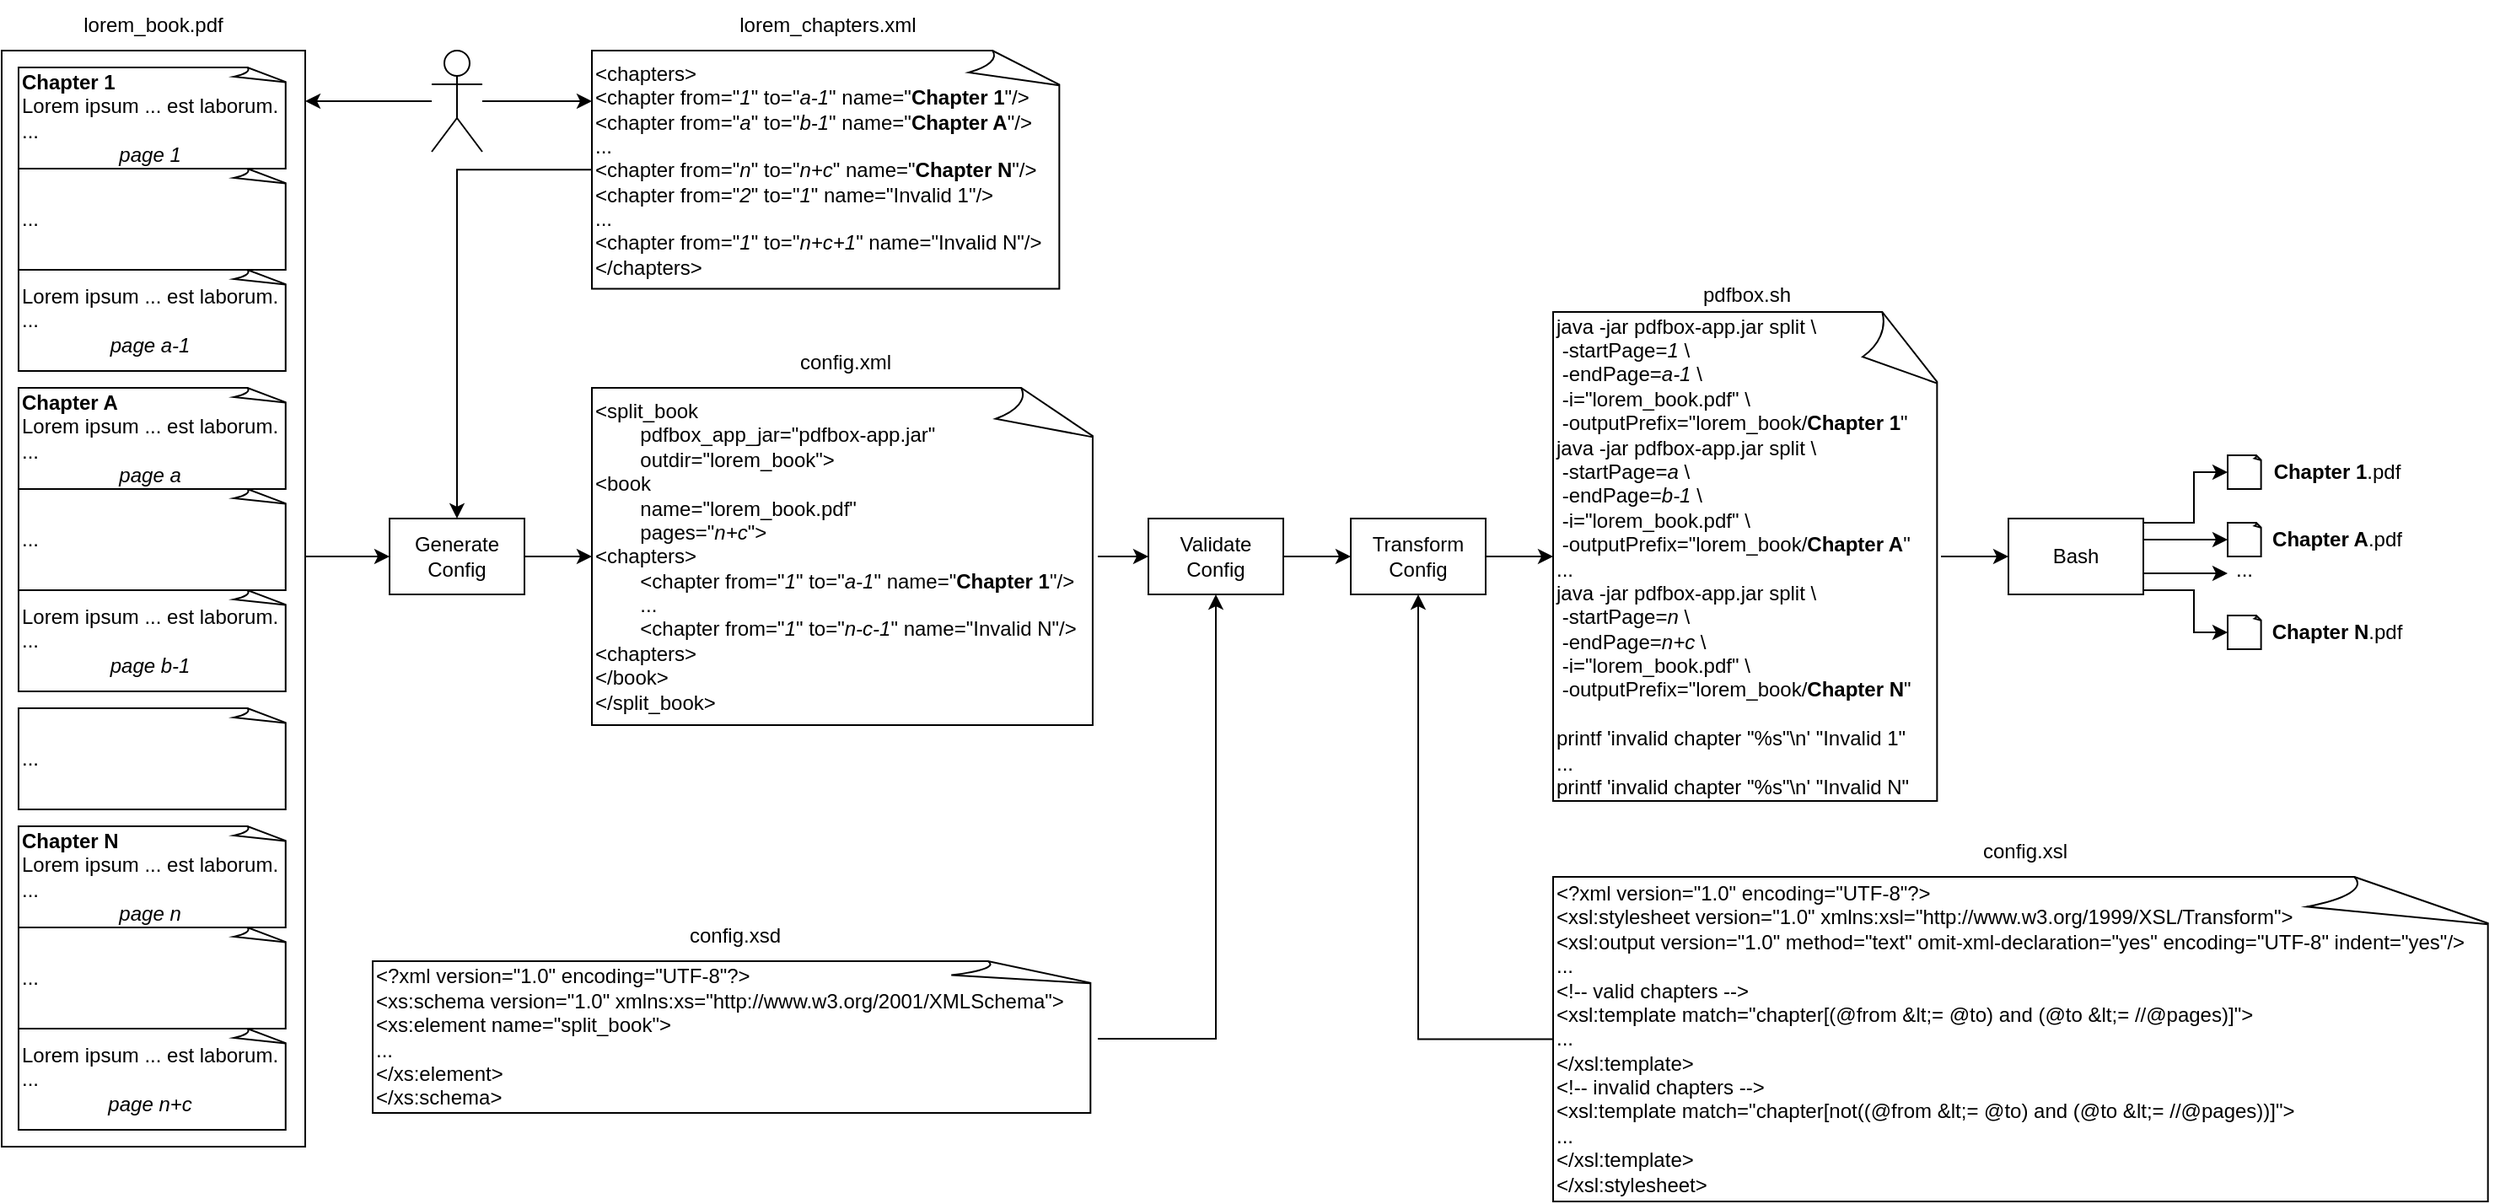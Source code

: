 <mxfile version="24.7.8">
  <diagram name="Page-1" id="rawNqEpxkgrcQMidTsr-">
    <mxGraphModel dx="1780" dy="757" grid="1" gridSize="10" guides="1" tooltips="1" connect="1" arrows="1" fold="1" page="1" pageScale="1" pageWidth="850" pageHeight="1100" math="0" shadow="0">
      <root>
        <mxCell id="0" />
        <mxCell id="1" parent="0" />
        <mxCell id="RaQzKQLoFWfrY98R3tKw-24" style="edgeStyle=orthogonalEdgeStyle;rounded=0;orthogonalLoop=1;jettySize=auto;html=1;" parent="1" source="RaQzKQLoFWfrY98R3tKw-19" target="RaQzKQLoFWfrY98R3tKw-6" edge="1">
          <mxGeometry relative="1" as="geometry">
            <Array as="points">
              <mxPoint x="890" y="860" />
              <mxPoint x="890" y="860" />
            </Array>
          </mxGeometry>
        </mxCell>
        <mxCell id="RaQzKQLoFWfrY98R3tKw-19" value="" style="rounded=0;whiteSpace=wrap;html=1;" parent="1" vertex="1">
          <mxGeometry x="680" y="560" width="180" height="650" as="geometry" />
        </mxCell>
        <mxCell id="RaQzKQLoFWfrY98R3tKw-7" style="edgeStyle=orthogonalEdgeStyle;rounded=0;orthogonalLoop=1;jettySize=auto;html=1;" parent="1" source="RaQzKQLoFWfrY98R3tKw-1" target="RaQzKQLoFWfrY98R3tKw-6" edge="1">
          <mxGeometry relative="1" as="geometry" />
        </mxCell>
        <mxCell id="RaQzKQLoFWfrY98R3tKw-1" value="&lt;div&gt;&lt;span style=&quot;background-color: initial;&quot;&gt;&amp;lt;chapters&amp;gt;&lt;/span&gt;&lt;br&gt;&lt;/div&gt;&lt;div&gt;&amp;lt;chapter&amp;nbsp;from=&quot;&lt;i&gt;1&lt;/i&gt;&quot; to=&quot;&lt;i&gt;a-1&lt;/i&gt;&quot; name=&quot;&lt;b&gt;Chapter 1&lt;/b&gt;&quot;/&amp;gt;&lt;/div&gt;&lt;div&gt;&amp;lt;chapter&amp;nbsp;from=&quot;&lt;i&gt;a&lt;/i&gt;&quot; to=&quot;&lt;i&gt;b-1&lt;/i&gt;&quot; name=&quot;&lt;b&gt;Chapter A&lt;/b&gt;&quot;/&amp;gt;&lt;br&gt;&lt;/div&gt;&lt;div&gt;...&lt;/div&gt;&lt;div&gt;&lt;div style=&quot;&quot;&gt;&amp;lt;chapter&amp;nbsp;from=&quot;&lt;i&gt;n&lt;/i&gt;&quot; to=&quot;&lt;i&gt;n+c&lt;/i&gt;&quot; name=&quot;&lt;b&gt;Chapter N&lt;/b&gt;&quot;/&amp;gt;&lt;br&gt;&lt;/div&gt;&lt;div style=&quot;&quot;&gt;&amp;lt;chapter from=&quot;&lt;i&gt;2&lt;/i&gt;&quot; to=&quot;&lt;i&gt;1&lt;/i&gt;&quot; name=&quot;Invalid 1&quot;/&amp;gt;&lt;/div&gt;&lt;div style=&quot;&quot;&gt;...&lt;/div&gt;&lt;div style=&quot;&quot;&gt;&amp;lt;chapter from=&quot;&lt;i&gt;1&lt;/i&gt;&lt;span style=&quot;background-color: initial;&quot;&gt;&quot; to=&quot;&lt;i&gt;n+c+1&lt;/i&gt;&quot; name=&quot;Invalid N&quot;/&amp;gt;&lt;/span&gt;&lt;/div&gt;&lt;div&gt;&amp;lt;/chapters&amp;gt;&lt;/div&gt;&lt;/div&gt;" style="whiteSpace=wrap;html=1;shape=mxgraph.basic.document;align=left;" parent="1" vertex="1">
          <mxGeometry x="1030" y="560" width="280" height="141.25" as="geometry" />
        </mxCell>
        <mxCell id="RaQzKQLoFWfrY98R3tKw-3" value="lorem_chapters.xml" style="text;html=1;align=center;verticalAlign=middle;whiteSpace=wrap;rounded=0;" parent="1" vertex="1">
          <mxGeometry x="1110" y="530" width="120" height="30" as="geometry" />
        </mxCell>
        <mxCell id="RaQzKQLoFWfrY98R3tKw-4" value="config.xsd" style="text;html=1;align=center;verticalAlign=middle;whiteSpace=wrap;rounded=0;" parent="1" vertex="1">
          <mxGeometry x="1085" y="1070" width="60" height="30" as="geometry" />
        </mxCell>
        <mxCell id="cFup7igu47bNmvboyF8J-1" style="edgeStyle=orthogonalEdgeStyle;rounded=0;orthogonalLoop=1;jettySize=auto;html=1;" parent="1" source="RaQzKQLoFWfrY98R3tKw-5" target="KUt1QLAePeTve7BtFT7r-1" edge="1">
          <mxGeometry relative="1" as="geometry">
            <Array as="points">
              <mxPoint x="1400" y="1146" />
            </Array>
          </mxGeometry>
        </mxCell>
        <mxCell id="RaQzKQLoFWfrY98R3tKw-5" value="&lt;div&gt;&amp;lt;?xml version=&quot;1.0&quot; encoding=&quot;UTF-8&quot;?&amp;gt;&lt;/div&gt;&lt;div&gt;&amp;lt;xs:schema version=&quot;1.0&quot; xmlns:xs=&quot;http://www.w3.org/2001/XMLSchema&quot;&amp;gt;&lt;/div&gt;&lt;div&gt;&amp;lt;xs:element name=&quot;split_book&quot;&amp;gt;&lt;/div&gt;&lt;div&gt;...&lt;/div&gt;&lt;div&gt;&amp;lt;/xs:element&amp;gt;&lt;/div&gt;&lt;div&gt;&amp;lt;/xs:schema&amp;gt;&lt;/div&gt;" style="whiteSpace=wrap;html=1;shape=mxgraph.basic.document;align=left;" parent="1" vertex="1">
          <mxGeometry x="900" y="1100" width="430" height="90" as="geometry" />
        </mxCell>
        <mxCell id="RaQzKQLoFWfrY98R3tKw-27" style="edgeStyle=orthogonalEdgeStyle;rounded=0;orthogonalLoop=1;jettySize=auto;html=1;" parent="1" source="RaQzKQLoFWfrY98R3tKw-6" target="RaQzKQLoFWfrY98R3tKw-11" edge="1">
          <mxGeometry relative="1" as="geometry">
            <Array as="points">
              <mxPoint x="950" y="860" />
            </Array>
          </mxGeometry>
        </mxCell>
        <mxCell id="RaQzKQLoFWfrY98R3tKw-6" value="Generate&lt;div&gt;Config&lt;/div&gt;" style="rounded=0;whiteSpace=wrap;html=1;" parent="1" vertex="1">
          <mxGeometry x="910" y="837.5" width="80" height="45" as="geometry" />
        </mxCell>
        <mxCell id="RaQzKQLoFWfrY98R3tKw-8" value="&lt;div style=&quot;&quot;&gt;&lt;b&gt;Chapter 1&lt;/b&gt;&lt;/div&gt;&lt;div style=&quot;&quot;&gt;&lt;span style=&quot;background-color: initial;&quot;&gt;Lorem ipsum ...&amp;nbsp;&lt;/span&gt;&lt;span style=&quot;background-color: initial;&quot;&gt;est laborum.&lt;/span&gt;&lt;/div&gt;&lt;div style=&quot;&quot;&gt;&lt;span style=&quot;background-color: initial;&quot;&gt;...&lt;/span&gt;&lt;/div&gt;&lt;div style=&quot;text-align: center;&quot;&gt;&lt;span style=&quot;background-color: initial;&quot;&gt;&lt;i&gt;page 1&lt;/i&gt;&lt;/span&gt;&lt;/div&gt;" style="whiteSpace=wrap;html=1;shape=mxgraph.basic.document;align=left;container=0;rotation=0;" parent="1" vertex="1">
          <mxGeometry x="690" y="570" width="160" height="60" as="geometry" />
        </mxCell>
        <mxCell id="RaQzKQLoFWfrY98R3tKw-9" value="lorem_book.pdf" style="text;html=1;align=center;verticalAlign=middle;whiteSpace=wrap;rounded=0;container=0;" parent="1" vertex="1">
          <mxGeometry x="725" y="530" width="90" height="30" as="geometry" />
        </mxCell>
        <mxCell id="cFup7igu47bNmvboyF8J-2" style="edgeStyle=orthogonalEdgeStyle;rounded=0;orthogonalLoop=1;jettySize=auto;html=1;" parent="1" source="RaQzKQLoFWfrY98R3tKw-11" target="KUt1QLAePeTve7BtFT7r-1" edge="1">
          <mxGeometry relative="1" as="geometry" />
        </mxCell>
        <mxCell id="RaQzKQLoFWfrY98R3tKw-11" value="&lt;div&gt;&lt;span style=&quot;background-color: initial;&quot;&gt;&lt;div&gt;&amp;lt;split_book&amp;nbsp;&lt;/div&gt;&lt;div&gt;&lt;span style=&quot;background-color: initial;&quot;&gt;&lt;span style=&quot;white-space: pre;&quot;&gt;&#x9;&lt;/span&gt;pdfbox_app_jar=&quot;pdfbox-app.jar&quot;&lt;/span&gt;&lt;/div&gt;&lt;div&gt;&lt;span style=&quot;white-space: normal;&quot;&gt;&lt;span style=&quot;white-space:pre&quot;&gt;&#x9;&lt;/span&gt;outdir=&quot;lorem_book&quot;&amp;gt;&lt;/span&gt;&lt;/div&gt;&lt;div&gt;&amp;lt;book&lt;/div&gt;&lt;div&gt;&lt;span style=&quot;white-space: normal;&quot;&gt;&lt;span style=&quot;white-space:pre&quot;&gt;&#x9;&lt;/span&gt;name=&quot;lorem_book.pdf&quot;&lt;/span&gt;&lt;/div&gt;&lt;div&gt;&lt;span style=&quot;white-space: normal;&quot;&gt;&lt;span style=&quot;white-space:pre&quot;&gt;&#x9;&lt;/span&gt;pages=&quot;&lt;i&gt;n+c&lt;/i&gt;&quot;&amp;gt;&lt;/span&gt;&lt;/div&gt;&lt;div&gt;&amp;lt;chapters&amp;gt;&lt;/div&gt;&lt;div&gt;&lt;span style=&quot;white-space: normal;&quot;&gt;&lt;span style=&quot;white-space:pre&quot;&gt;&#x9;&lt;/span&gt;&amp;lt;chapter from=&quot;&lt;i&gt;1&lt;/i&gt;&quot; to=&quot;&lt;i&gt;a-1&lt;/i&gt;&quot; name=&quot;&lt;b&gt;Chapter 1&lt;/b&gt;&quot;/&amp;gt;&lt;/span&gt;&lt;/div&gt;&lt;div&gt;&lt;span style=&quot;white-space: normal;&quot;&gt;&lt;span style=&quot;white-space: pre;&quot;&gt;&#x9;&lt;/span&gt;...&lt;/span&gt;&lt;/div&gt;&lt;div&gt;&lt;span style=&quot;background-color: initial;&quot;&gt;&lt;span style=&quot;white-space: pre;&quot;&gt;&#x9;&lt;/span&gt;&amp;lt;chapter from=&quot;&lt;/span&gt;&lt;i style=&quot;background-color: initial;&quot;&gt;1&lt;/i&gt;&lt;span style=&quot;background-color: initial;&quot;&gt;&quot; to=&quot;&lt;i&gt;n-c-1&lt;/i&gt;&lt;/span&gt;&lt;span style=&quot;background-color: initial;&quot;&gt;&quot; name=&quot;&lt;/span&gt;&lt;span style=&quot;background-color: initial;&quot;&gt;Invalid N&lt;/span&gt;&lt;span style=&quot;background-color: initial;&quot;&gt;&quot;/&amp;gt;&lt;/span&gt;&lt;/div&gt;&lt;/span&gt;&lt;/div&gt;&lt;div&gt;&lt;span style=&quot;background-color: initial;&quot;&gt;&amp;lt;chapters&amp;gt;&lt;/span&gt;&lt;/div&gt;&lt;div&gt;&lt;span style=&quot;background-color: initial;&quot;&gt;&amp;lt;/book&amp;gt;&lt;/span&gt;&lt;/div&gt;&lt;div&gt;&amp;lt;/split_book&amp;gt;&lt;/div&gt;" style="whiteSpace=wrap;html=1;shape=mxgraph.basic.document;align=left;" parent="1" vertex="1">
          <mxGeometry x="1030" y="760" width="300" height="200" as="geometry" />
        </mxCell>
        <mxCell id="RaQzKQLoFWfrY98R3tKw-13" value="&lt;div style=&quot;&quot;&gt;&lt;b&gt;&lt;span style=&quot;background-color: initial;&quot;&gt;Chapter A&lt;/span&gt;&lt;br&gt;&lt;/b&gt;&lt;/div&gt;&lt;div style=&quot;&quot;&gt;&lt;div&gt;&lt;span style=&quot;background-color: initial;&quot;&gt;Lorem ipsum ...&amp;nbsp;&lt;/span&gt;&lt;span style=&quot;background-color: initial;&quot;&gt;est laborum.&lt;/span&gt;&lt;/div&gt;&lt;div&gt;&lt;span style=&quot;background-color: initial;&quot;&gt;...&lt;/span&gt;&lt;/div&gt;&lt;div style=&quot;text-align: center;&quot;&gt;&lt;span style=&quot;background-color: initial;&quot;&gt;&lt;i&gt;page a&lt;/i&gt;&lt;/span&gt;&lt;/div&gt;&lt;/div&gt;" style="whiteSpace=wrap;html=1;shape=mxgraph.basic.document;align=left;container=0;rotation=0;" parent="1" vertex="1">
          <mxGeometry x="690" y="760" width="160" height="60" as="geometry" />
        </mxCell>
        <mxCell id="RaQzKQLoFWfrY98R3tKw-15" value="&lt;div style=&quot;&quot;&gt;&lt;span style=&quot;background-color: initial;&quot;&gt;Lorem ipsum ...&amp;nbsp;&lt;/span&gt;&lt;span style=&quot;background-color: initial;&quot;&gt;est laborum.&lt;/span&gt;&lt;br&gt;&lt;/div&gt;&lt;div style=&quot;&quot;&gt;&lt;span style=&quot;background-color: initial;&quot;&gt;...&lt;/span&gt;&lt;/div&gt;&lt;div style=&quot;text-align: center;&quot;&gt;&lt;i&gt;page a-1&lt;/i&gt;&lt;/div&gt;" style="whiteSpace=wrap;html=1;shape=mxgraph.basic.document;align=left;container=0;rotation=0;" parent="1" vertex="1">
          <mxGeometry x="690" y="690" width="160" height="60" as="geometry" />
        </mxCell>
        <mxCell id="RaQzKQLoFWfrY98R3tKw-16" value="&lt;div style=&quot;&quot;&gt;&lt;span style=&quot;background-color: initial;&quot;&gt;Lorem ipsum ...&amp;nbsp;&lt;/span&gt;&lt;span style=&quot;background-color: initial;&quot;&gt;est laborum.&lt;/span&gt;&lt;br&gt;&lt;/div&gt;&lt;div style=&quot;&quot;&gt;&lt;div&gt;...&lt;/div&gt;&lt;div style=&quot;text-align: center;&quot;&gt;&lt;i&gt;&lt;span style=&quot;background-color: initial;&quot;&gt;page b&lt;/span&gt;-1&lt;/i&gt;&lt;/div&gt;&lt;/div&gt;" style="whiteSpace=wrap;html=1;shape=mxgraph.basic.document;align=left;container=0;rotation=0;" parent="1" vertex="1">
          <mxGeometry x="690" y="880" width="160" height="60" as="geometry" />
        </mxCell>
        <mxCell id="RaQzKQLoFWfrY98R3tKw-17" value="&lt;div style=&quot;&quot;&gt;&lt;b&gt;&lt;span style=&quot;background-color: initial;&quot;&gt;Chapter N&lt;/span&gt;&lt;br&gt;&lt;/b&gt;&lt;/div&gt;&lt;div style=&quot;&quot;&gt;&lt;div&gt;&lt;span style=&quot;background-color: initial;&quot;&gt;Lorem ipsum ...&amp;nbsp;&lt;/span&gt;&lt;span style=&quot;background-color: initial;&quot;&gt;est laborum.&lt;/span&gt;&lt;/div&gt;&lt;div&gt;&lt;span style=&quot;background-color: initial;&quot;&gt;...&lt;/span&gt;&lt;/div&gt;&lt;div style=&quot;text-align: center;&quot;&gt;&lt;span style=&quot;background-color: initial;&quot;&gt;&lt;i&gt;page n&lt;/i&gt;&lt;/span&gt;&lt;/div&gt;&lt;/div&gt;" style="whiteSpace=wrap;html=1;shape=mxgraph.basic.document;align=left;container=0;rotation=0;" parent="1" vertex="1">
          <mxGeometry x="690" y="1020" width="160" height="60" as="geometry" />
        </mxCell>
        <mxCell id="RaQzKQLoFWfrY98R3tKw-18" value="&lt;div style=&quot;&quot;&gt;&lt;span style=&quot;background-color: initial;&quot;&gt;Lorem ipsum ...&amp;nbsp;&lt;/span&gt;&lt;span style=&quot;background-color: initial;&quot;&gt;est laborum.&lt;/span&gt;&lt;br&gt;&lt;/div&gt;&lt;div style=&quot;&quot;&gt;&lt;div&gt;...&lt;/div&gt;&lt;div style=&quot;text-align: center;&quot;&gt;&lt;span style=&quot;background-color: initial;&quot;&gt;&lt;i&gt;page n+c&lt;/i&gt;&lt;/span&gt;&lt;/div&gt;&lt;/div&gt;" style="whiteSpace=wrap;html=1;shape=mxgraph.basic.document;align=left;container=0;rotation=0;" parent="1" vertex="1">
          <mxGeometry x="690" y="1140" width="160" height="60" as="geometry" />
        </mxCell>
        <mxCell id="RaQzKQLoFWfrY98R3tKw-20" value="&lt;div style=&quot;&quot;&gt;...&lt;/div&gt;" style="whiteSpace=wrap;html=1;shape=mxgraph.basic.document;align=left;container=0;rotation=0;" parent="1" vertex="1">
          <mxGeometry x="690" y="820" width="160" height="60" as="geometry" />
        </mxCell>
        <mxCell id="RaQzKQLoFWfrY98R3tKw-21" value="&lt;div style=&quot;&quot;&gt;...&lt;/div&gt;" style="whiteSpace=wrap;html=1;shape=mxgraph.basic.document;align=left;container=0;rotation=0;" parent="1" vertex="1">
          <mxGeometry x="690" y="1080" width="160" height="60" as="geometry" />
        </mxCell>
        <mxCell id="RaQzKQLoFWfrY98R3tKw-22" value="&lt;div style=&quot;&quot;&gt;...&lt;/div&gt;" style="whiteSpace=wrap;html=1;shape=mxgraph.basic.document;align=left;container=0;rotation=0;" parent="1" vertex="1">
          <mxGeometry x="690" y="630" width="160" height="60" as="geometry" />
        </mxCell>
        <mxCell id="RaQzKQLoFWfrY98R3tKw-23" value="&lt;div style=&quot;&quot;&gt;...&lt;/div&gt;" style="whiteSpace=wrap;html=1;shape=mxgraph.basic.document;align=left;container=0;rotation=0;" parent="1" vertex="1">
          <mxGeometry x="690" y="950" width="160" height="60" as="geometry" />
        </mxCell>
        <mxCell id="RaQzKQLoFWfrY98R3tKw-25" value="config.xml" style="text;html=1;align=center;verticalAlign=middle;whiteSpace=wrap;rounded=0;" parent="1" vertex="1">
          <mxGeometry x="1147.5" y="730" width="65" height="30" as="geometry" />
        </mxCell>
        <mxCell id="RaQzKQLoFWfrY98R3tKw-29" style="edgeStyle=orthogonalEdgeStyle;rounded=0;orthogonalLoop=1;jettySize=auto;html=1;" parent="1" source="RaQzKQLoFWfrY98R3tKw-28" target="RaQzKQLoFWfrY98R3tKw-1" edge="1">
          <mxGeometry relative="1" as="geometry">
            <Array as="points">
              <mxPoint x="1050" y="590" />
              <mxPoint x="1050" y="590" />
            </Array>
          </mxGeometry>
        </mxCell>
        <mxCell id="RaQzKQLoFWfrY98R3tKw-30" style="edgeStyle=orthogonalEdgeStyle;rounded=0;orthogonalLoop=1;jettySize=auto;html=1;" parent="1" source="RaQzKQLoFWfrY98R3tKw-28" target="RaQzKQLoFWfrY98R3tKw-19" edge="1">
          <mxGeometry relative="1" as="geometry">
            <Array as="points">
              <mxPoint x="960" y="600" />
              <mxPoint x="960" y="600" />
            </Array>
          </mxGeometry>
        </mxCell>
        <mxCell id="RaQzKQLoFWfrY98R3tKw-28" value="" style="shape=umlActor;verticalLabelPosition=bottom;verticalAlign=top;html=1;outlineConnect=0;" parent="1" vertex="1">
          <mxGeometry x="935" y="560" width="30" height="60" as="geometry" />
        </mxCell>
        <mxCell id="cFup7igu47bNmvboyF8J-3" style="edgeStyle=orthogonalEdgeStyle;rounded=0;orthogonalLoop=1;jettySize=auto;html=1;" parent="1" source="KUt1QLAePeTve7BtFT7r-1" target="KUt1QLAePeTve7BtFT7r-6" edge="1">
          <mxGeometry relative="1" as="geometry" />
        </mxCell>
        <mxCell id="KUt1QLAePeTve7BtFT7r-1" value="Validate&lt;div&gt;Config&lt;/div&gt;" style="rounded=0;whiteSpace=wrap;html=1;" parent="1" vertex="1">
          <mxGeometry x="1360" y="837.5" width="80" height="45" as="geometry" />
        </mxCell>
        <mxCell id="cFup7igu47bNmvboyF8J-4" style="edgeStyle=orthogonalEdgeStyle;rounded=0;orthogonalLoop=1;jettySize=auto;html=1;" parent="1" source="KUt1QLAePeTve7BtFT7r-6" target="KUt1QLAePeTve7BtFT7r-21" edge="1">
          <mxGeometry relative="1" as="geometry" />
        </mxCell>
        <mxCell id="KUt1QLAePeTve7BtFT7r-6" value="Transform&lt;div&gt;Config&lt;/div&gt;" style="rounded=0;whiteSpace=wrap;html=1;" parent="1" vertex="1">
          <mxGeometry x="1480" y="837.5" width="80" height="45" as="geometry" />
        </mxCell>
        <mxCell id="cFup7igu47bNmvboyF8J-5" style="edgeStyle=orthogonalEdgeStyle;rounded=0;orthogonalLoop=1;jettySize=auto;html=1;" parent="1" source="KUt1QLAePeTve7BtFT7r-8" target="KUt1QLAePeTve7BtFT7r-6" edge="1">
          <mxGeometry relative="1" as="geometry">
            <Array as="points">
              <mxPoint x="1520" y="1000" />
              <mxPoint x="1520" y="1000" />
            </Array>
          </mxGeometry>
        </mxCell>
        <mxCell id="KUt1QLAePeTve7BtFT7r-8" value="&lt;div&gt;&amp;lt;?xml version=&quot;1.0&quot; encoding=&quot;UTF-8&quot;?&amp;gt;&lt;/div&gt;&lt;div&gt;&amp;lt;xsl:stylesheet version=&quot;1.0&quot; xmlns:xsl=&quot;http://www.w3.org/1999/XSL/Transform&quot;&amp;gt;&lt;/div&gt;&lt;div&gt;&amp;lt;xsl:output version=&quot;1.0&quot; method=&quot;text&quot; omit-xml-declaration=&quot;yes&quot; encoding=&quot;UTF-8&quot; indent=&quot;yes&quot;/&amp;gt;&lt;/div&gt;&lt;div&gt;...&lt;/div&gt;&lt;div&gt;&amp;lt;!-- valid chapters --&amp;gt;&lt;/div&gt;&lt;div&gt;&lt;div&gt;&amp;lt;xsl:template match=&quot;chapter[(@from &amp;amp;lt;= @to) and (@to &amp;amp;lt;= //@pages)]&quot;&amp;gt;&lt;/div&gt;&lt;/div&gt;&lt;div&gt;...&lt;/div&gt;&lt;div&gt;&amp;lt;/xsl:template&amp;gt;&lt;/div&gt;&lt;div&gt;&amp;lt;!-- invalid chapters --&amp;gt;&lt;br&gt;&lt;/div&gt;&lt;div&gt;&lt;div&gt;&amp;lt;xsl:template match=&quot;chapter[not((@from &amp;amp;lt;= @to) and (@to &amp;amp;lt;= //@pages))]&quot;&amp;gt;&lt;/div&gt;&lt;/div&gt;&lt;div&gt;...&lt;/div&gt;&lt;div&gt;&amp;lt;/xsl:template&amp;gt;&lt;/div&gt;&lt;div&gt;&amp;lt;/xsl:stylesheet&amp;gt;&lt;br&gt;&lt;/div&gt;" style="whiteSpace=wrap;html=1;shape=mxgraph.basic.document;align=left;" parent="1" vertex="1">
          <mxGeometry x="1600" y="1050" width="560" height="192.5" as="geometry" />
        </mxCell>
        <mxCell id="KUt1QLAePeTve7BtFT7r-11" value="config.xsl" style="text;html=1;align=center;verticalAlign=middle;whiteSpace=wrap;rounded=0;" parent="1" vertex="1">
          <mxGeometry x="1850" y="1020" width="60" height="30" as="geometry" />
        </mxCell>
        <mxCell id="cFup7igu47bNmvboyF8J-8" style="edgeStyle=orthogonalEdgeStyle;rounded=0;orthogonalLoop=1;jettySize=auto;html=1;" parent="1" source="KUt1QLAePeTve7BtFT7r-21" target="KUt1QLAePeTve7BtFT7r-24" edge="1">
          <mxGeometry relative="1" as="geometry" />
        </mxCell>
        <mxCell id="KUt1QLAePeTve7BtFT7r-21" value="&lt;div&gt;&lt;span style=&quot;background-color: initial;&quot;&gt;java -jar pdfbox-app.jar split \&lt;/span&gt;&lt;br&gt;&lt;/div&gt;&lt;div&gt;&amp;nbsp;-startPage=&lt;i&gt;1&lt;/i&gt; \&lt;/div&gt;&lt;div&gt;&amp;nbsp;-endPage=&lt;i&gt;a-1&lt;/i&gt; \&lt;/div&gt;&lt;div&gt;&amp;nbsp;-i=&quot;lorem_book.pdf&quot; \&lt;/div&gt;&lt;div&gt;&amp;nbsp;-outputPrefix=&quot;lorem_book/&lt;b&gt;Chapter 1&lt;/b&gt;&quot;&lt;/div&gt;&lt;div&gt;&lt;div&gt;&lt;span style=&quot;background-color: initial;&quot;&gt;java -jar pdfbox-app.jar split \&lt;/span&gt;&lt;br&gt;&lt;/div&gt;&lt;div&gt;&amp;nbsp;-startPage=&lt;i&gt;a&lt;/i&gt;&amp;nbsp;\&lt;/div&gt;&lt;div&gt;&amp;nbsp;-endPage=&lt;i&gt;b-1&lt;/i&gt;&amp;nbsp;\&lt;/div&gt;&lt;div&gt;&amp;nbsp;-i=&quot;lorem_book.pdf&quot; \&lt;/div&gt;&lt;div&gt;&amp;nbsp;-outputPrefix=&quot;lorem_book/&lt;b&gt;Chapter A&lt;/b&gt;&quot;&lt;/div&gt;&lt;/div&gt;&lt;div&gt;...&lt;/div&gt;&lt;div&gt;&lt;div&gt;java -jar pdfbox-app.jar split \&lt;/div&gt;&lt;div&gt;&amp;nbsp;-startPage=&lt;i&gt;n&lt;/i&gt;&amp;nbsp;\&lt;/div&gt;&lt;div&gt;&amp;nbsp;-endPage=&lt;i&gt;n+c&lt;/i&gt;&amp;nbsp;\&lt;/div&gt;&lt;div&gt;&amp;nbsp;-i=&quot;lorem_book.pdf&quot; \&lt;/div&gt;&lt;div&gt;&amp;nbsp;-outputPrefix=&quot;lorem_book/&lt;b&gt;Chapter N&lt;/b&gt;&quot;&lt;/div&gt;&lt;div&gt;&lt;br&gt;&lt;/div&gt;&lt;/div&gt;&lt;div&gt;printf &#39;invalid chapter &quot;%s&quot;\n&#39; &quot;Invalid 1&quot;&lt;/div&gt;&lt;div&gt;...&lt;/div&gt;&lt;div&gt;printf &#39;invalid chapter &quot;%s&quot;\n&#39; &quot;Invalid N&quot;&lt;/div&gt;" style="whiteSpace=wrap;html=1;shape=mxgraph.basic.document;align=left;" parent="1" vertex="1">
          <mxGeometry x="1600" y="715" width="230" height="290" as="geometry" />
        </mxCell>
        <mxCell id="KUt1QLAePeTve7BtFT7r-23" value="pdfbox.sh" style="text;html=1;align=center;verticalAlign=middle;whiteSpace=wrap;rounded=0;" parent="1" vertex="1">
          <mxGeometry x="1685" y="690" width="60" height="30" as="geometry" />
        </mxCell>
        <mxCell id="KUt1QLAePeTve7BtFT7r-33" style="edgeStyle=orthogonalEdgeStyle;rounded=0;orthogonalLoop=1;jettySize=auto;html=1;" parent="1" source="KUt1QLAePeTve7BtFT7r-24" target="KUt1QLAePeTve7BtFT7r-26" edge="1">
          <mxGeometry relative="1" as="geometry">
            <Array as="points">
              <mxPoint x="1980" y="840" />
              <mxPoint x="1980" y="810" />
            </Array>
          </mxGeometry>
        </mxCell>
        <mxCell id="KUt1QLAePeTve7BtFT7r-34" style="edgeStyle=orthogonalEdgeStyle;rounded=0;orthogonalLoop=1;jettySize=auto;html=1;" parent="1" source="KUt1QLAePeTve7BtFT7r-24" target="KUt1QLAePeTve7BtFT7r-28" edge="1">
          <mxGeometry relative="1" as="geometry">
            <Array as="points">
              <mxPoint x="1980" y="850" />
              <mxPoint x="1980" y="850" />
            </Array>
          </mxGeometry>
        </mxCell>
        <mxCell id="KUt1QLAePeTve7BtFT7r-35" style="edgeStyle=orthogonalEdgeStyle;rounded=0;orthogonalLoop=1;jettySize=auto;html=1;" parent="1" source="KUt1QLAePeTve7BtFT7r-24" target="KUt1QLAePeTve7BtFT7r-32" edge="1">
          <mxGeometry relative="1" as="geometry">
            <Array as="points">
              <mxPoint x="1990" y="870" />
              <mxPoint x="1990" y="870" />
            </Array>
          </mxGeometry>
        </mxCell>
        <mxCell id="KUt1QLAePeTve7BtFT7r-39" style="edgeStyle=orthogonalEdgeStyle;rounded=0;orthogonalLoop=1;jettySize=auto;html=1;" parent="1" source="KUt1QLAePeTve7BtFT7r-24" target="KUt1QLAePeTve7BtFT7r-38" edge="1">
          <mxGeometry relative="1" as="geometry">
            <Array as="points">
              <mxPoint x="1980" y="880" />
              <mxPoint x="1980" y="905" />
            </Array>
          </mxGeometry>
        </mxCell>
        <mxCell id="KUt1QLAePeTve7BtFT7r-24" value="Bash" style="rounded=0;whiteSpace=wrap;html=1;" parent="1" vertex="1">
          <mxGeometry x="1870" y="837.5" width="80" height="45" as="geometry" />
        </mxCell>
        <mxCell id="KUt1QLAePeTve7BtFT7r-26" value="" style="whiteSpace=wrap;html=1;shape=mxgraph.basic.document;align=left;" parent="1" vertex="1">
          <mxGeometry x="2000" y="800" width="20" height="20" as="geometry" />
        </mxCell>
        <mxCell id="KUt1QLAePeTve7BtFT7r-27" value="&lt;b&gt;Chapter 1&lt;/b&gt;.pdf" style="text;html=1;align=center;verticalAlign=middle;whiteSpace=wrap;rounded=0;" parent="1" vertex="1">
          <mxGeometry x="2025" y="795" width="80" height="30" as="geometry" />
        </mxCell>
        <mxCell id="KUt1QLAePeTve7BtFT7r-28" value="" style="whiteSpace=wrap;html=1;shape=mxgraph.basic.document;align=left;" parent="1" vertex="1">
          <mxGeometry x="2000" y="840" width="20" height="20" as="geometry" />
        </mxCell>
        <mxCell id="KUt1QLAePeTve7BtFT7r-29" value="&lt;b&gt;Chapter A&lt;/b&gt;.pdf" style="text;html=1;align=center;verticalAlign=middle;whiteSpace=wrap;rounded=0;" parent="1" vertex="1">
          <mxGeometry x="2025" y="835" width="80" height="30" as="geometry" />
        </mxCell>
        <mxCell id="KUt1QLAePeTve7BtFT7r-31" value="&lt;b&gt;Chapter N&lt;/b&gt;.pdf" style="text;html=1;align=center;verticalAlign=middle;whiteSpace=wrap;rounded=0;" parent="1" vertex="1">
          <mxGeometry x="2025" y="890" width="80" height="30" as="geometry" />
        </mxCell>
        <mxCell id="KUt1QLAePeTve7BtFT7r-32" value="..." style="text;html=1;align=center;verticalAlign=middle;whiteSpace=wrap;rounded=0;" parent="1" vertex="1">
          <mxGeometry x="2000" y="862" width="20" height="12.5" as="geometry" />
        </mxCell>
        <mxCell id="KUt1QLAePeTve7BtFT7r-38" value="" style="whiteSpace=wrap;html=1;shape=mxgraph.basic.document;align=left;" parent="1" vertex="1">
          <mxGeometry x="2000" y="895" width="20" height="20" as="geometry" />
        </mxCell>
      </root>
    </mxGraphModel>
  </diagram>
</mxfile>
